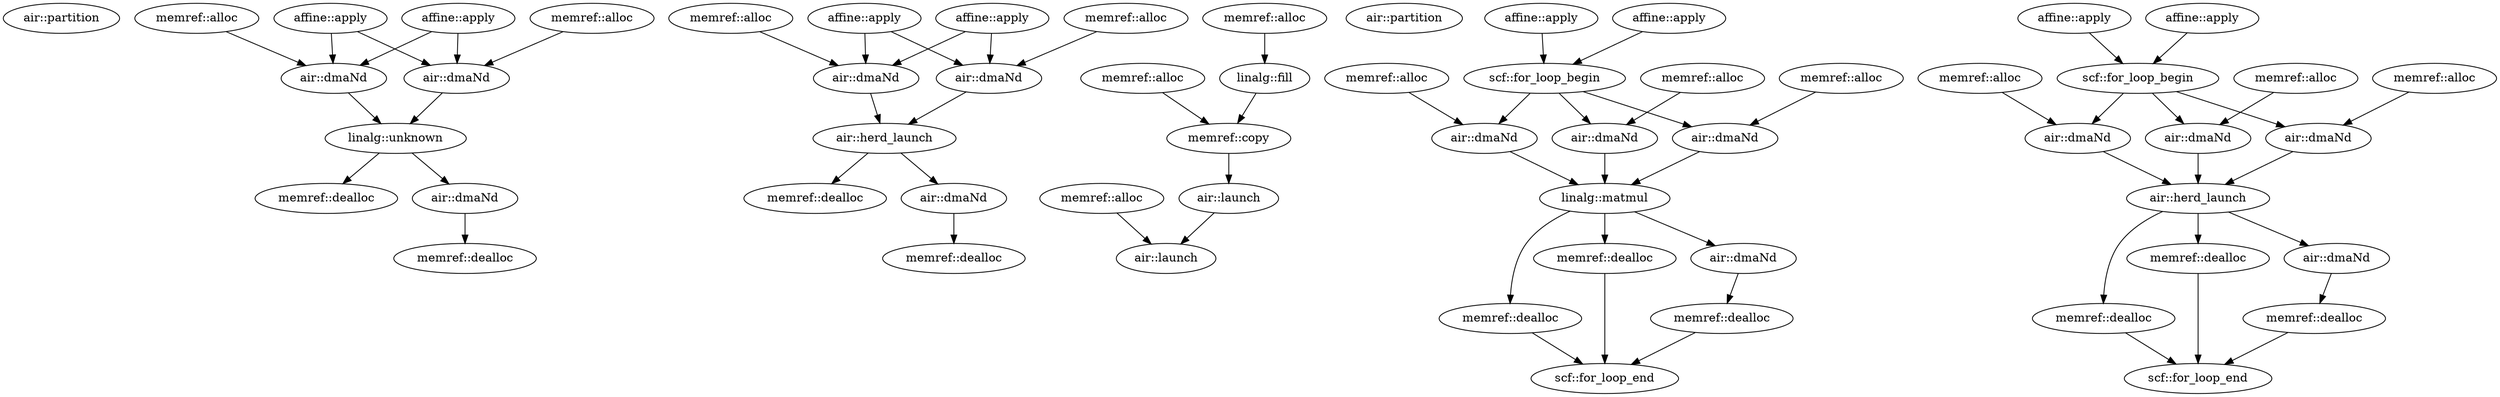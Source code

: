 digraph G {
0[label="air::partition"];
1[label="memref::alloc"];
2[label="memref::alloc"];
3[label="affine::apply"];
4[label="affine::apply"];
5[label="air::dmaNd"];
6[label="air::dmaNd"];
7[label="linalg::unknown"];
8[label="memref::dealloc"];
9[label="air::dmaNd"];
10[label="memref::dealloc"];
11[label="memref::alloc"];
12[label="memref::alloc"];
13[label="affine::apply"];
14[label="affine::apply"];
15[label="air::dmaNd"];
16[label="air::dmaNd"];
17[label="air::herd_launch"];
18[label="memref::dealloc"];
19[label="air::dmaNd"];
20[label="memref::dealloc"];
21[label="memref::alloc"];
22[label="air::partition"];
23[label="memref::alloc"];
24[label="memref::alloc"];
25[label="memref::alloc"];
26[label="affine::apply"];
27[label="air::dmaNd"];
28[label="affine::apply"];
29[label="air::dmaNd"];
30[label="air::dmaNd"];
31[label="linalg::matmul"];
32[label="memref::dealloc"];
33[label="memref::dealloc"];
34[label="air::dmaNd"];
35[label="memref::dealloc"];
36[label="memref::alloc"];
37[label="memref::alloc"];
38[label="memref::alloc"];
39[label="affine::apply"];
40[label="air::dmaNd"];
41[label="affine::apply"];
42[label="air::dmaNd"];
43[label="air::dmaNd"];
44[label="air::herd_launch"];
45[label="memref::dealloc"];
46[label="memref::dealloc"];
47[label="air::dmaNd"];
48[label="memref::dealloc"];
49[label="memref::alloc"];
50[label="memref::alloc"];
51[label="linalg::fill"];
52[label="memref::copy"];
53[label="air::launch"];
54[label="air::launch"];
55[label="scf::for_loop_end"];
56[label="scf::for_loop_begin"];
57[label="scf::for_loop_end"];
58[label="scf::for_loop_begin"];
53->54 ;
52->53 ;
51->52 ;
50->51 ;
49->52 ;
47->48 ;
44->45 ;
44->46 ;
44->47 ;
43->44 ;
42->44 ;
40->44 ;
38->43 ;
37->40 ;
36->42 ;
34->35 ;
31->32 ;
31->33 ;
31->34 ;
30->31 ;
29->31 ;
27->31 ;
25->30 ;
24->27 ;
23->29 ;
21->54 ;
19->20 ;
17->18 ;
17->19 ;
16->17 ;
15->17 ;
14->15 ;
14->16 ;
13->15 ;
13->16 ;
12->16 ;
11->15 ;
9->10 ;
7->8 ;
7->9 ;
6->7 ;
5->7 ;
4->5 ;
4->6 ;
3->5 ;
3->6 ;
2->6 ;
1->5 ;
33->55 ;
32->55 ;
35->55 ;
28->56 ;
56->29 ;
56->30 ;
26->56 ;
56->27 ;
46->57 ;
45->57 ;
48->57 ;
41->58 ;
58->42 ;
58->43 ;
39->58 ;
58->40 ;
}
